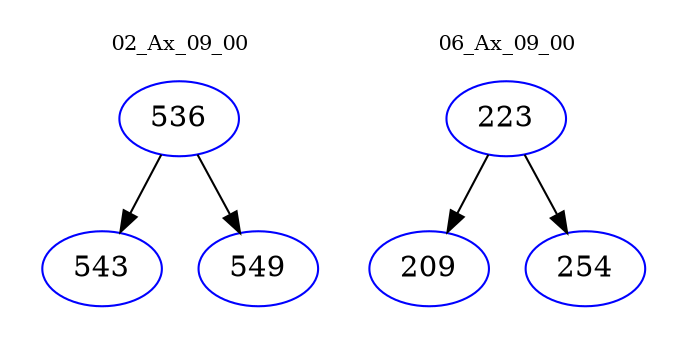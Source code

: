 digraph{
subgraph cluster_0 {
color = white
label = "02_Ax_09_00";
fontsize=10;
T0_536 [label="536", color="blue"]
T0_536 -> T0_543 [color="black"]
T0_543 [label="543", color="blue"]
T0_536 -> T0_549 [color="black"]
T0_549 [label="549", color="blue"]
}
subgraph cluster_1 {
color = white
label = "06_Ax_09_00";
fontsize=10;
T1_223 [label="223", color="blue"]
T1_223 -> T1_209 [color="black"]
T1_209 [label="209", color="blue"]
T1_223 -> T1_254 [color="black"]
T1_254 [label="254", color="blue"]
}
}
